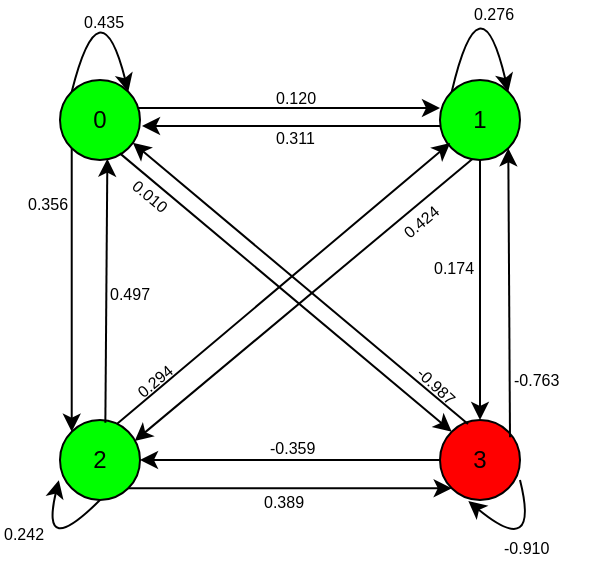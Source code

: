 <mxfile version="11.1.4" type="device"><diagram id="bSyI6r87Nex1hAfAJK6n" name="Page-1"><mxGraphModel dx="633" dy="310" grid="1" gridSize="10" guides="1" tooltips="1" connect="1" arrows="1" fold="1" page="1" pageScale="1" pageWidth="827" pageHeight="1169" math="0" shadow="0"><root><mxCell id="0"/><mxCell id="1" parent="0"/><mxCell id="u8qaJTRQu7rZde1MrFtc-1" value="0" style="ellipse;whiteSpace=wrap;html=1;fillColor=#00FF00;" vertex="1" parent="1"><mxGeometry x="160" y="150" width="40" height="40" as="geometry"/></mxCell><mxCell id="u8qaJTRQu7rZde1MrFtc-2" value="1" style="ellipse;whiteSpace=wrap;html=1;fillColor=#00FF00;" vertex="1" parent="1"><mxGeometry x="350" y="150" width="40" height="40" as="geometry"/></mxCell><mxCell id="u8qaJTRQu7rZde1MrFtc-3" value="2" style="ellipse;whiteSpace=wrap;html=1;fillColor=#00FF00;" vertex="1" parent="1"><mxGeometry x="160" y="320" width="40" height="40" as="geometry"/></mxCell><mxCell id="u8qaJTRQu7rZde1MrFtc-4" value="3" style="ellipse;whiteSpace=wrap;html=1;fillColor=#FF0000;" vertex="1" parent="1"><mxGeometry x="350" y="320" width="40" height="40" as="geometry"/></mxCell><mxCell id="u8qaJTRQu7rZde1MrFtc-7" value="" style="curved=1;endArrow=classic;html=1;exitX=0;exitY=0;exitDx=0;exitDy=0;entryX=1;entryY=0;entryDx=0;entryDy=0;" edge="1" parent="1" source="u8qaJTRQu7rZde1MrFtc-1" target="u8qaJTRQu7rZde1MrFtc-1"><mxGeometry width="50" height="50" relative="1" as="geometry"><mxPoint x="190" y="120" as="sourcePoint"/><mxPoint x="190" y="140" as="targetPoint"/><Array as="points"><mxPoint x="180" y="100"/></Array></mxGeometry></mxCell><mxCell id="u8qaJTRQu7rZde1MrFtc-8" value="0.435" style="text;html=1;resizable=0;points=[];autosize=1;align=left;verticalAlign=top;spacingTop=-4;fontSize=8;" vertex="1" parent="1"><mxGeometry x="170" y="114" width="50" height="20" as="geometry"/></mxCell><mxCell id="u8qaJTRQu7rZde1MrFtc-10" value="" style="endArrow=classic;html=1;fontSize=10;exitX=0.975;exitY=0.35;exitDx=0;exitDy=0;exitPerimeter=0;" edge="1" parent="1" source="u8qaJTRQu7rZde1MrFtc-1"><mxGeometry width="50" height="50" relative="1" as="geometry"><mxPoint x="200" y="170" as="sourcePoint"/><mxPoint x="350" y="164" as="targetPoint"/><Array as="points"/></mxGeometry></mxCell><mxCell id="u8qaJTRQu7rZde1MrFtc-11" value="" style="endArrow=classic;html=1;fontSize=10;exitX=0;exitY=1;exitDx=0;exitDy=0;entryX=0;entryY=0;entryDx=0;entryDy=0;" edge="1" parent="1" source="u8qaJTRQu7rZde1MrFtc-1" target="u8qaJTRQu7rZde1MrFtc-3"><mxGeometry width="50" height="50" relative="1" as="geometry"><mxPoint x="220" y="260" as="sourcePoint"/><mxPoint x="270" y="210" as="targetPoint"/></mxGeometry></mxCell><mxCell id="u8qaJTRQu7rZde1MrFtc-12" value="" style="endArrow=classic;html=1;fontSize=10;exitX=0.749;exitY=0.917;exitDx=0;exitDy=0;exitPerimeter=0;entryX=0;entryY=0;entryDx=0;entryDy=0;" edge="1" parent="1" source="u8qaJTRQu7rZde1MrFtc-1" target="u8qaJTRQu7rZde1MrFtc-4"><mxGeometry width="50" height="50" relative="1" as="geometry"><mxPoint x="220" y="190" as="sourcePoint"/><mxPoint x="220" y="320" as="targetPoint"/></mxGeometry></mxCell><mxCell id="u8qaJTRQu7rZde1MrFtc-13" value="" style="endArrow=classic;html=1;fontSize=10;entryX=0.911;entryY=0.785;entryDx=0;entryDy=0;entryPerimeter=0;" edge="1" parent="1" target="u8qaJTRQu7rZde1MrFtc-1"><mxGeometry width="50" height="50" relative="1" as="geometry"><mxPoint x="364" y="322" as="sourcePoint"/><mxPoint x="395.858" y="289.358" as="targetPoint"/></mxGeometry></mxCell><mxCell id="u8qaJTRQu7rZde1MrFtc-16" value="" style="endArrow=classic;html=1;fontSize=10;entryX=1.025;entryY=0.575;entryDx=0;entryDy=0;entryPerimeter=0;exitX=0;exitY=0.575;exitDx=0;exitDy=0;exitPerimeter=0;" edge="1" parent="1" source="u8qaJTRQu7rZde1MrFtc-2" target="u8qaJTRQu7rZde1MrFtc-1"><mxGeometry width="50" height="50" relative="1" as="geometry"><mxPoint x="280" y="173" as="sourcePoint"/><mxPoint x="360" y="174" as="targetPoint"/><Array as="points"/></mxGeometry></mxCell><mxCell id="u8qaJTRQu7rZde1MrFtc-17" value="0.120" style="text;html=1;resizable=0;points=[];autosize=1;align=left;verticalAlign=top;spacingTop=-4;fontSize=8;" vertex="1" parent="1"><mxGeometry x="266" y="152" width="40" height="10" as="geometry"/></mxCell><mxCell id="u8qaJTRQu7rZde1MrFtc-18" value="0.311" style="text;html=1;resizable=0;points=[];autosize=1;align=left;verticalAlign=top;spacingTop=-4;fontSize=8;" vertex="1" parent="1"><mxGeometry x="266" y="172" width="30" height="10" as="geometry"/></mxCell><mxCell id="u8qaJTRQu7rZde1MrFtc-19" value="-0.987" style="text;resizable=0;points=[];autosize=1;align=left;verticalAlign=bottom;spacingTop=-4;fontSize=8;rotation=43;spacing=2;" vertex="1" parent="1"><mxGeometry x="334.5" y="296" width="40" height="20" as="geometry"/></mxCell><mxCell id="u8qaJTRQu7rZde1MrFtc-20" value="0.010" style="text;html=1;resizable=0;points=[];autosize=1;align=left;verticalAlign=top;spacingTop=-4;fontSize=8;rotation=40;" vertex="1" parent="1"><mxGeometry x="193" y="207" width="40" height="10" as="geometry"/></mxCell><mxCell id="u8qaJTRQu7rZde1MrFtc-22" value="" style="endArrow=classic;html=1;fontSize=10;exitX=0.567;exitY=0.033;exitDx=0;exitDy=0;exitPerimeter=0;entryX=0.592;entryY=0.983;entryDx=0;entryDy=0;entryPerimeter=0;" edge="1" parent="1" source="u8qaJTRQu7rZde1MrFtc-3" target="u8qaJTRQu7rZde1MrFtc-1"><mxGeometry width="50" height="50" relative="1" as="geometry"><mxPoint x="260" y="280" as="sourcePoint"/><mxPoint x="180" y="230" as="targetPoint"/></mxGeometry></mxCell><mxCell id="u8qaJTRQu7rZde1MrFtc-23" value="" style="endArrow=classic;html=1;fontSize=10;exitX=1;exitY=1;exitDx=0;exitDy=0;entryX=0;entryY=1;entryDx=0;entryDy=0;" edge="1" parent="1" source="u8qaJTRQu7rZde1MrFtc-3" target="u8qaJTRQu7rZde1MrFtc-4"><mxGeometry width="50" height="50" relative="1" as="geometry"><mxPoint x="259.858" y="290.142" as="sourcePoint"/><mxPoint x="259.858" y="431.858" as="targetPoint"/></mxGeometry></mxCell><mxCell id="u8qaJTRQu7rZde1MrFtc-24" value="" style="endArrow=classic;html=1;fontSize=10;entryX=1;entryY=0.5;entryDx=0;entryDy=0;exitX=0;exitY=0.5;exitDx=0;exitDy=0;" edge="1" parent="1" source="u8qaJTRQu7rZde1MrFtc-4" target="u8qaJTRQu7rZde1MrFtc-3"><mxGeometry width="50" height="50" relative="1" as="geometry"><mxPoint x="280" y="340" as="sourcePoint"/><mxPoint x="240" y="300" as="targetPoint"/></mxGeometry></mxCell><mxCell id="u8qaJTRQu7rZde1MrFtc-25" value="" style="endArrow=classic;html=1;fontSize=10;entryX=0.128;entryY=0.787;entryDx=0;entryDy=0;exitX=0.711;exitY=0.05;exitDx=0;exitDy=0;exitPerimeter=0;entryPerimeter=0;" edge="1" parent="1" source="u8qaJTRQu7rZde1MrFtc-3" target="u8qaJTRQu7rZde1MrFtc-2"><mxGeometry width="50" height="50" relative="1" as="geometry"><mxPoint x="341.0" y="290" as="sourcePoint"/><mxPoint x="191.0" y="290" as="targetPoint"/></mxGeometry></mxCell><mxCell id="u8qaJTRQu7rZde1MrFtc-26" value="" style="endArrow=classic;html=1;fontSize=10;entryX=0.933;entryY=0.263;entryDx=0;entryDy=0;exitX=0.401;exitY=0.99;exitDx=0;exitDy=0;exitPerimeter=0;entryPerimeter=0;" edge="1" parent="1" source="u8qaJTRQu7rZde1MrFtc-2" target="u8qaJTRQu7rZde1MrFtc-3"><mxGeometry width="50" height="50" relative="1" as="geometry"><mxPoint x="360.0" y="350" as="sourcePoint"/><mxPoint x="210.0" y="350" as="targetPoint"/></mxGeometry></mxCell><mxCell id="u8qaJTRQu7rZde1MrFtc-27" value="" style="curved=1;endArrow=classic;html=1;exitX=0;exitY=0;exitDx=0;exitDy=0;entryX=1;entryY=0;entryDx=0;entryDy=0;" edge="1" parent="1" source="u8qaJTRQu7rZde1MrFtc-2" target="u8qaJTRQu7rZde1MrFtc-2"><mxGeometry width="50" height="50" relative="1" as="geometry"><mxPoint x="355.858" y="151.858" as="sourcePoint"/><mxPoint x="384.142" y="151.858" as="targetPoint"/><Array as="points"><mxPoint x="370" y="96"/></Array></mxGeometry></mxCell><mxCell id="u8qaJTRQu7rZde1MrFtc-28" value="" style="curved=1;endArrow=classic;html=1;entryX=-0.015;entryY=0.752;entryDx=0;entryDy=0;exitX=0.5;exitY=1;exitDx=0;exitDy=0;entryPerimeter=0;" edge="1" parent="1" source="u8qaJTRQu7rZde1MrFtc-3" target="u8qaJTRQu7rZde1MrFtc-3"><mxGeometry width="50" height="50" relative="1" as="geometry"><mxPoint x="190" y="362" as="sourcePoint"/><mxPoint x="188.142" y="435.858" as="targetPoint"/><Array as="points"><mxPoint x="150" y="390"/></Array></mxGeometry></mxCell><mxCell id="u8qaJTRQu7rZde1MrFtc-29" value="0.242" style="text;html=1;resizable=0;points=[];autosize=1;align=left;verticalAlign=top;spacingTop=-4;fontSize=8;" vertex="1" parent="1"><mxGeometry x="130" y="370" width="40" height="10" as="geometry"/></mxCell><mxCell id="u8qaJTRQu7rZde1MrFtc-30" value="0.276" style="text;html=1;resizable=0;points=[];autosize=1;align=left;verticalAlign=top;spacingTop=-4;fontSize=8;" vertex="1" parent="1"><mxGeometry x="365" y="110" width="40" height="10" as="geometry"/></mxCell><mxCell id="u8qaJTRQu7rZde1MrFtc-31" value="" style="endArrow=classic;html=1;fontSize=10;exitX=0.875;exitY=0.215;exitDx=0;exitDy=0;exitPerimeter=0;entryX=1;entryY=1;entryDx=0;entryDy=0;" edge="1" parent="1" source="u8qaJTRQu7rZde1MrFtc-4" target="u8qaJTRQu7rZde1MrFtc-2"><mxGeometry width="50" height="50" relative="1" as="geometry"><mxPoint x="450" y="290" as="sourcePoint"/><mxPoint x="381" y="188" as="targetPoint"/></mxGeometry></mxCell><mxCell id="u8qaJTRQu7rZde1MrFtc-32" value="" style="endArrow=classic;html=1;fontSize=10;exitX=0.5;exitY=1;exitDx=0;exitDy=0;entryX=0.5;entryY=0;entryDx=0;entryDy=0;" edge="1" parent="1" source="u8qaJTRQu7rZde1MrFtc-2" target="u8qaJTRQu7rZde1MrFtc-4"><mxGeometry width="50" height="50" relative="1" as="geometry"><mxPoint x="395" y="338.6" as="sourcePoint"/><mxPoint x="360" y="260" as="targetPoint"/></mxGeometry></mxCell><mxCell id="u8qaJTRQu7rZde1MrFtc-33" value="" style="curved=1;endArrow=classic;html=1;exitX=1;exitY=0.75;exitDx=0;exitDy=0;exitPerimeter=0;entryX=0.354;entryY=1.014;entryDx=0;entryDy=0;entryPerimeter=0;" edge="1" parent="1" source="u8qaJTRQu7rZde1MrFtc-4" target="u8qaJTRQu7rZde1MrFtc-4"><mxGeometry width="50" height="50" relative="1" as="geometry"><mxPoint x="390" y="390" as="sourcePoint"/><mxPoint x="350" y="370" as="targetPoint"/><Array as="points"><mxPoint x="400" y="390"/></Array></mxGeometry></mxCell><mxCell id="u8qaJTRQu7rZde1MrFtc-34" value="-0.910" style="text;html=1;resizable=0;points=[];autosize=1;align=left;verticalAlign=top;spacingTop=-4;fontSize=8;" vertex="1" parent="1"><mxGeometry x="380" y="376.5" width="40" height="10" as="geometry"/></mxCell><mxCell id="u8qaJTRQu7rZde1MrFtc-35" value="0.356" style="text;html=1;resizable=0;points=[];autosize=1;align=left;verticalAlign=top;spacingTop=-4;fontSize=8;rotation=0;" vertex="1" parent="1"><mxGeometry x="141.5" y="205" width="40" height="10" as="geometry"/></mxCell><mxCell id="u8qaJTRQu7rZde1MrFtc-36" value="0.497" style="text;html=1;resizable=0;points=[];autosize=1;align=left;verticalAlign=top;spacingTop=-4;fontSize=8;" vertex="1" parent="1"><mxGeometry x="182.5" y="250" width="40" height="10" as="geometry"/></mxCell><mxCell id="u8qaJTRQu7rZde1MrFtc-37" value="0.294" style="text;html=1;resizable=0;points=[];autosize=1;align=left;verticalAlign=top;spacingTop=-4;fontSize=8;rotation=-40;" vertex="1" parent="1"><mxGeometry x="192" y="288.5" width="40" height="10" as="geometry"/></mxCell><mxCell id="u8qaJTRQu7rZde1MrFtc-38" value="0.424" style="text;html=1;resizable=0;points=[];autosize=1;align=left;verticalAlign=top;spacingTop=-4;fontSize=8;rotation=-40;" vertex="1" parent="1"><mxGeometry x="325.5" y="208.5" width="40" height="10" as="geometry"/></mxCell><mxCell id="u8qaJTRQu7rZde1MrFtc-39" value="0.174" style="text;html=1;resizable=0;points=[];autosize=1;align=left;verticalAlign=top;spacingTop=-4;fontSize=8;rotation=0;" vertex="1" parent="1"><mxGeometry x="345" y="237" width="40" height="10" as="geometry"/></mxCell><mxCell id="u8qaJTRQu7rZde1MrFtc-40" value="-0.763" style="text;html=1;resizable=0;points=[];autosize=1;align=left;verticalAlign=top;spacingTop=-4;fontSize=8;rotation=0;" vertex="1" parent="1"><mxGeometry x="385" y="293" width="40" height="10" as="geometry"/></mxCell><mxCell id="u8qaJTRQu7rZde1MrFtc-41" value="0.389" style="text;html=1;resizable=0;points=[];autosize=1;align=left;verticalAlign=top;spacingTop=-4;fontSize=8;rotation=0;" vertex="1" parent="1"><mxGeometry x="260" y="353.5" width="40" height="10" as="geometry"/></mxCell><mxCell id="u8qaJTRQu7rZde1MrFtc-42" value="-0.359" style="text;html=1;resizable=0;points=[];autosize=1;align=left;verticalAlign=top;spacingTop=-4;fontSize=8;rotation=0;" vertex="1" parent="1"><mxGeometry x="262.5" y="327" width="40" height="10" as="geometry"/></mxCell></root></mxGraphModel></diagram></mxfile>